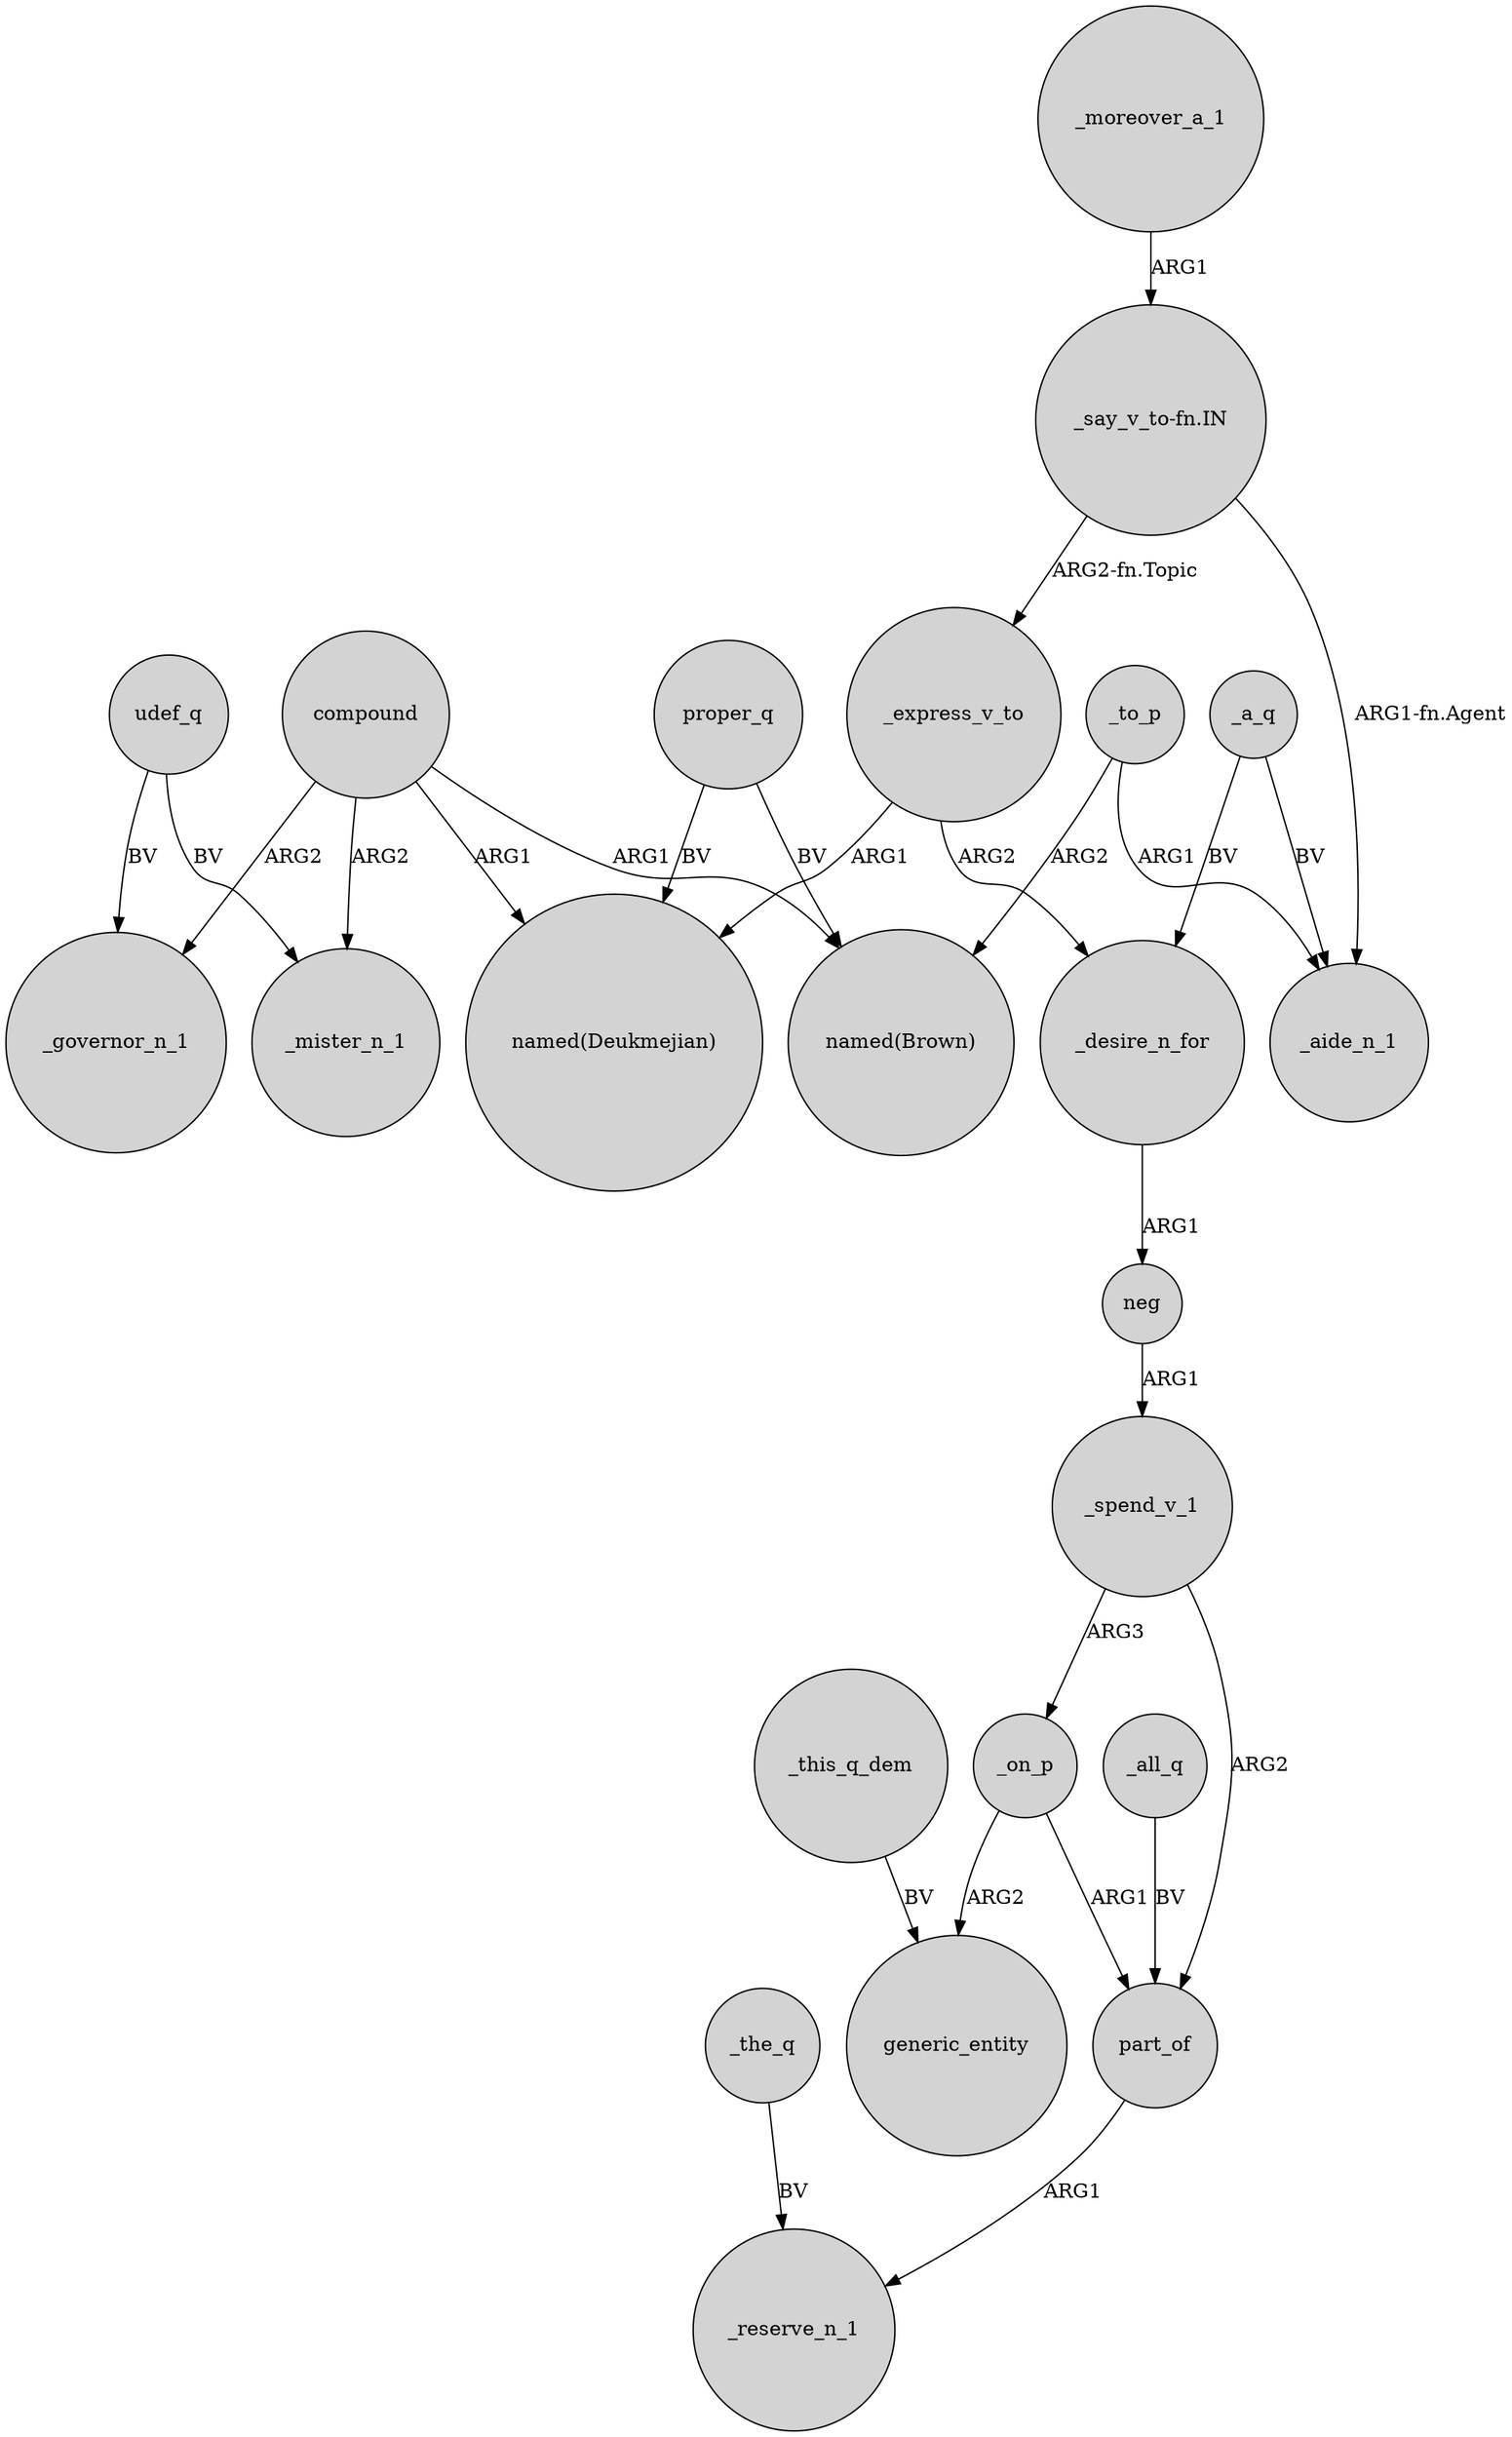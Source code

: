 digraph {
	node [shape=circle style=filled]
	_spend_v_1 -> part_of [label=ARG2]
	_express_v_to -> _desire_n_for [label=ARG2]
	_the_q -> _reserve_n_1 [label=BV]
	_all_q -> part_of [label=BV]
	udef_q -> _governor_n_1 [label=BV]
	compound -> _mister_n_1 [label=ARG2]
	part_of -> _reserve_n_1 [label=ARG1]
	_moreover_a_1 -> "_say_v_to-fn.IN" [label=ARG1]
	udef_q -> _mister_n_1 [label=BV]
	_to_p -> "named(Brown)" [label=ARG2]
	_a_q -> _aide_n_1 [label=BV]
	proper_q -> "named(Brown)" [label=BV]
	_desire_n_for -> neg [label=ARG1]
	neg -> _spend_v_1 [label=ARG1]
	_on_p -> part_of [label=ARG1]
	"_say_v_to-fn.IN" -> _aide_n_1 [label="ARG1-fn.Agent"]
	compound -> _governor_n_1 [label=ARG2]
	_this_q_dem -> generic_entity [label=BV]
	proper_q -> "named(Deukmejian)" [label=BV]
	compound -> "named(Deukmejian)" [label=ARG1]
	_express_v_to -> "named(Deukmejian)" [label=ARG1]
	_on_p -> generic_entity [label=ARG2]
	"_say_v_to-fn.IN" -> _express_v_to [label="ARG2-fn.Topic"]
	_to_p -> _aide_n_1 [label=ARG1]
	compound -> "named(Brown)" [label=ARG1]
	_a_q -> _desire_n_for [label=BV]
	_spend_v_1 -> _on_p [label=ARG3]
}
